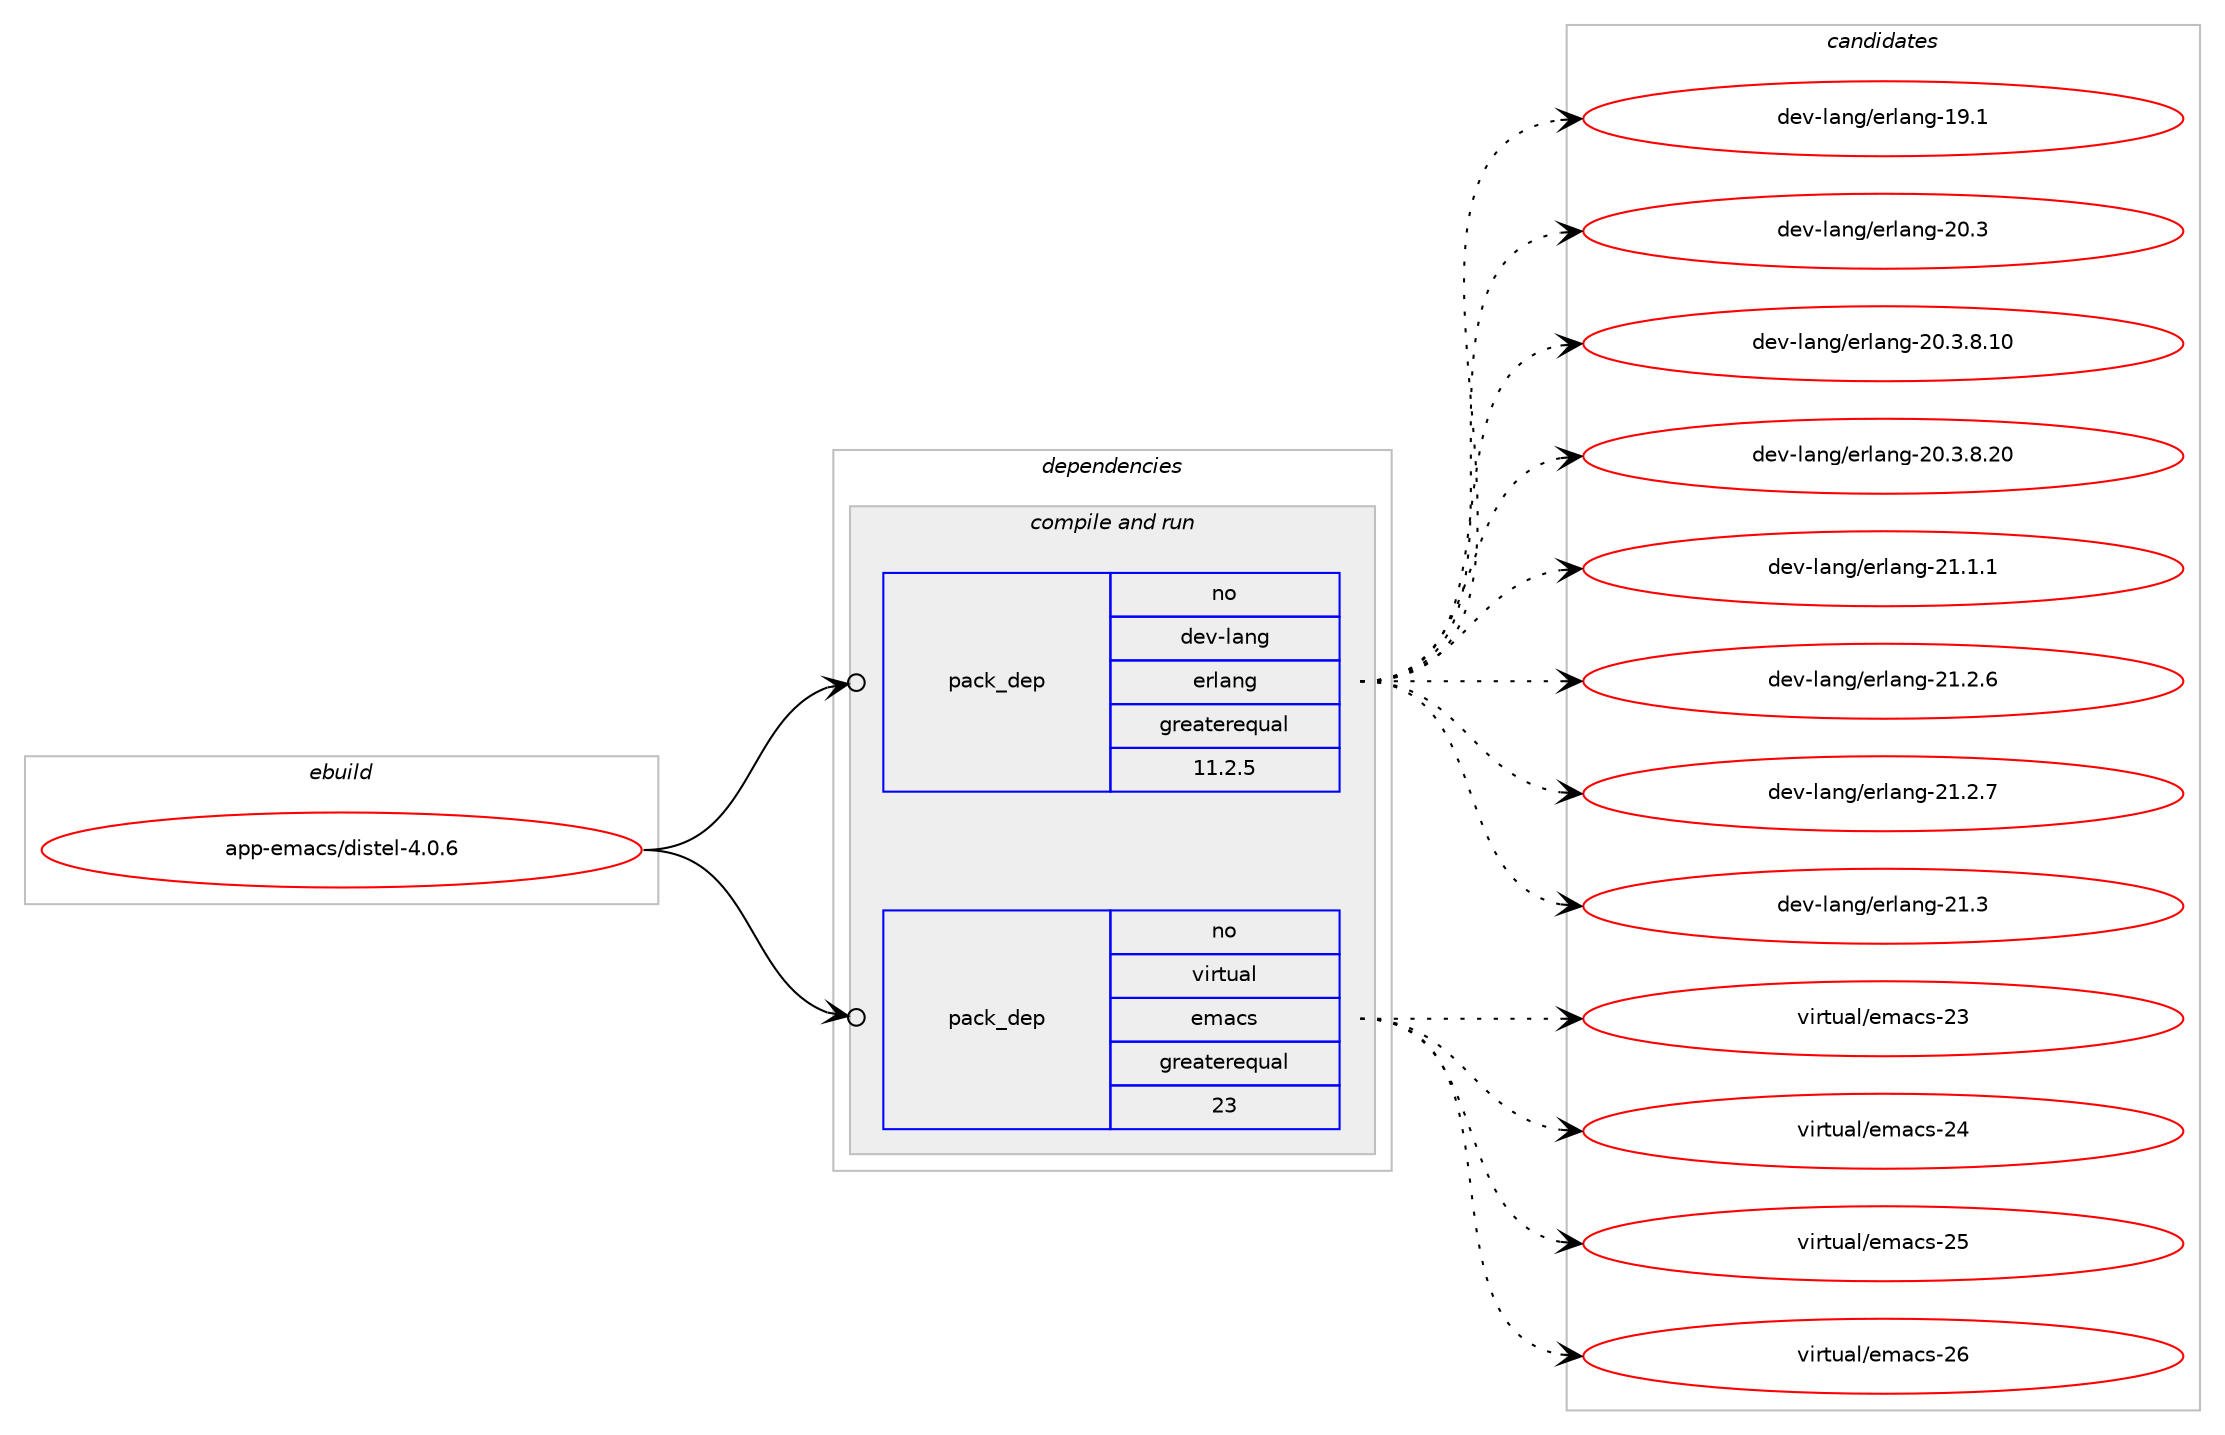 digraph prolog {

# *************
# Graph options
# *************

newrank=true;
concentrate=true;
compound=true;
graph [rankdir=LR,fontname=Helvetica,fontsize=10,ranksep=1.5];#, ranksep=2.5, nodesep=0.2];
edge  [arrowhead=vee];
node  [fontname=Helvetica,fontsize=10];

# **********
# The ebuild
# **********

subgraph cluster_leftcol {
color=gray;
rank=same;
label=<<i>ebuild</i>>;
id [label="app-emacs/distel-4.0.6", color=red, width=4, href="../app-emacs/distel-4.0.6.svg"];
}

# ****************
# The dependencies
# ****************

subgraph cluster_midcol {
color=gray;
label=<<i>dependencies</i>>;
subgraph cluster_compile {
fillcolor="#eeeeee";
style=filled;
label=<<i>compile</i>>;
}
subgraph cluster_compileandrun {
fillcolor="#eeeeee";
style=filled;
label=<<i>compile and run</i>>;
subgraph pack613 {
dependency751 [label=<<TABLE BORDER="0" CELLBORDER="1" CELLSPACING="0" CELLPADDING="4" WIDTH="220"><TR><TD ROWSPAN="6" CELLPADDING="30">pack_dep</TD></TR><TR><TD WIDTH="110">no</TD></TR><TR><TD>dev-lang</TD></TR><TR><TD>erlang</TD></TR><TR><TD>greaterequal</TD></TR><TR><TD>11.2.5</TD></TR></TABLE>>, shape=none, color=blue];
}
id:e -> dependency751:w [weight=20,style="solid",arrowhead="odotvee"];
subgraph pack614 {
dependency752 [label=<<TABLE BORDER="0" CELLBORDER="1" CELLSPACING="0" CELLPADDING="4" WIDTH="220"><TR><TD ROWSPAN="6" CELLPADDING="30">pack_dep</TD></TR><TR><TD WIDTH="110">no</TD></TR><TR><TD>virtual</TD></TR><TR><TD>emacs</TD></TR><TR><TD>greaterequal</TD></TR><TR><TD>23</TD></TR></TABLE>>, shape=none, color=blue];
}
id:e -> dependency752:w [weight=20,style="solid",arrowhead="odotvee"];
}
subgraph cluster_run {
fillcolor="#eeeeee";
style=filled;
label=<<i>run</i>>;
}
}

# **************
# The candidates
# **************

subgraph cluster_choices {
rank=same;
color=gray;
label=<<i>candidates</i>>;

subgraph choice613 {
color=black;
nodesep=1;
choice100101118451089711010347101114108971101034549574649 [label="dev-lang/erlang-19.1", color=red, width=4,href="../dev-lang/erlang-19.1.svg"];
choice100101118451089711010347101114108971101034550484651 [label="dev-lang/erlang-20.3", color=red, width=4,href="../dev-lang/erlang-20.3.svg"];
choice1001011184510897110103471011141089711010345504846514656464948 [label="dev-lang/erlang-20.3.8.10", color=red, width=4,href="../dev-lang/erlang-20.3.8.10.svg"];
choice1001011184510897110103471011141089711010345504846514656465048 [label="dev-lang/erlang-20.3.8.20", color=red, width=4,href="../dev-lang/erlang-20.3.8.20.svg"];
choice1001011184510897110103471011141089711010345504946494649 [label="dev-lang/erlang-21.1.1", color=red, width=4,href="../dev-lang/erlang-21.1.1.svg"];
choice1001011184510897110103471011141089711010345504946504654 [label="dev-lang/erlang-21.2.6", color=red, width=4,href="../dev-lang/erlang-21.2.6.svg"];
choice1001011184510897110103471011141089711010345504946504655 [label="dev-lang/erlang-21.2.7", color=red, width=4,href="../dev-lang/erlang-21.2.7.svg"];
choice100101118451089711010347101114108971101034550494651 [label="dev-lang/erlang-21.3", color=red, width=4,href="../dev-lang/erlang-21.3.svg"];
dependency751:e -> choice100101118451089711010347101114108971101034549574649:w [style=dotted,weight="100"];
dependency751:e -> choice100101118451089711010347101114108971101034550484651:w [style=dotted,weight="100"];
dependency751:e -> choice1001011184510897110103471011141089711010345504846514656464948:w [style=dotted,weight="100"];
dependency751:e -> choice1001011184510897110103471011141089711010345504846514656465048:w [style=dotted,weight="100"];
dependency751:e -> choice1001011184510897110103471011141089711010345504946494649:w [style=dotted,weight="100"];
dependency751:e -> choice1001011184510897110103471011141089711010345504946504654:w [style=dotted,weight="100"];
dependency751:e -> choice1001011184510897110103471011141089711010345504946504655:w [style=dotted,weight="100"];
dependency751:e -> choice100101118451089711010347101114108971101034550494651:w [style=dotted,weight="100"];
}
subgraph choice614 {
color=black;
nodesep=1;
choice11810511411611797108471011099799115455051 [label="virtual/emacs-23", color=red, width=4,href="../virtual/emacs-23.svg"];
choice11810511411611797108471011099799115455052 [label="virtual/emacs-24", color=red, width=4,href="../virtual/emacs-24.svg"];
choice11810511411611797108471011099799115455053 [label="virtual/emacs-25", color=red, width=4,href="../virtual/emacs-25.svg"];
choice11810511411611797108471011099799115455054 [label="virtual/emacs-26", color=red, width=4,href="../virtual/emacs-26.svg"];
dependency752:e -> choice11810511411611797108471011099799115455051:w [style=dotted,weight="100"];
dependency752:e -> choice11810511411611797108471011099799115455052:w [style=dotted,weight="100"];
dependency752:e -> choice11810511411611797108471011099799115455053:w [style=dotted,weight="100"];
dependency752:e -> choice11810511411611797108471011099799115455054:w [style=dotted,weight="100"];
}
}

}

